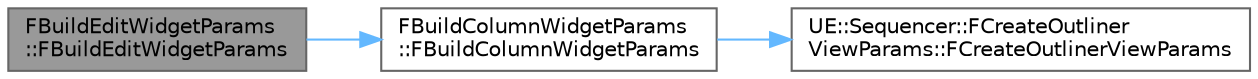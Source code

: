 digraph "FBuildEditWidgetParams::FBuildEditWidgetParams"
{
 // INTERACTIVE_SVG=YES
 // LATEX_PDF_SIZE
  bgcolor="transparent";
  edge [fontname=Helvetica,fontsize=10,labelfontname=Helvetica,labelfontsize=10];
  node [fontname=Helvetica,fontsize=10,shape=box,height=0.2,width=0.4];
  rankdir="LR";
  Node1 [id="Node000001",label="FBuildEditWidgetParams\l::FBuildEditWidgetParams",height=0.2,width=0.4,color="gray40", fillcolor="grey60", style="filled", fontcolor="black",tooltip=" "];
  Node1 -> Node2 [id="edge1_Node000001_Node000002",color="steelblue1",style="solid",tooltip=" "];
  Node2 [id="Node000002",label="FBuildColumnWidgetParams\l::FBuildColumnWidgetParams",height=0.2,width=0.4,color="grey40", fillcolor="white", style="filled",URL="$d3/d78/structFBuildColumnWidgetParams.html#ac18196c2623f861d991efc7f1770c08e",tooltip=" "];
  Node2 -> Node3 [id="edge2_Node000002_Node000003",color="steelblue1",style="solid",tooltip=" "];
  Node3 [id="Node000003",label="UE::Sequencer::FCreateOutliner\lViewParams::FCreateOutlinerViewParams",height=0.2,width=0.4,color="grey40", fillcolor="white", style="filled",URL="$df/d65/structUE_1_1Sequencer_1_1FCreateOutlinerViewParams.html#ae491ebfabd6fdff5f254b8963a253d88",tooltip=" "];
}

